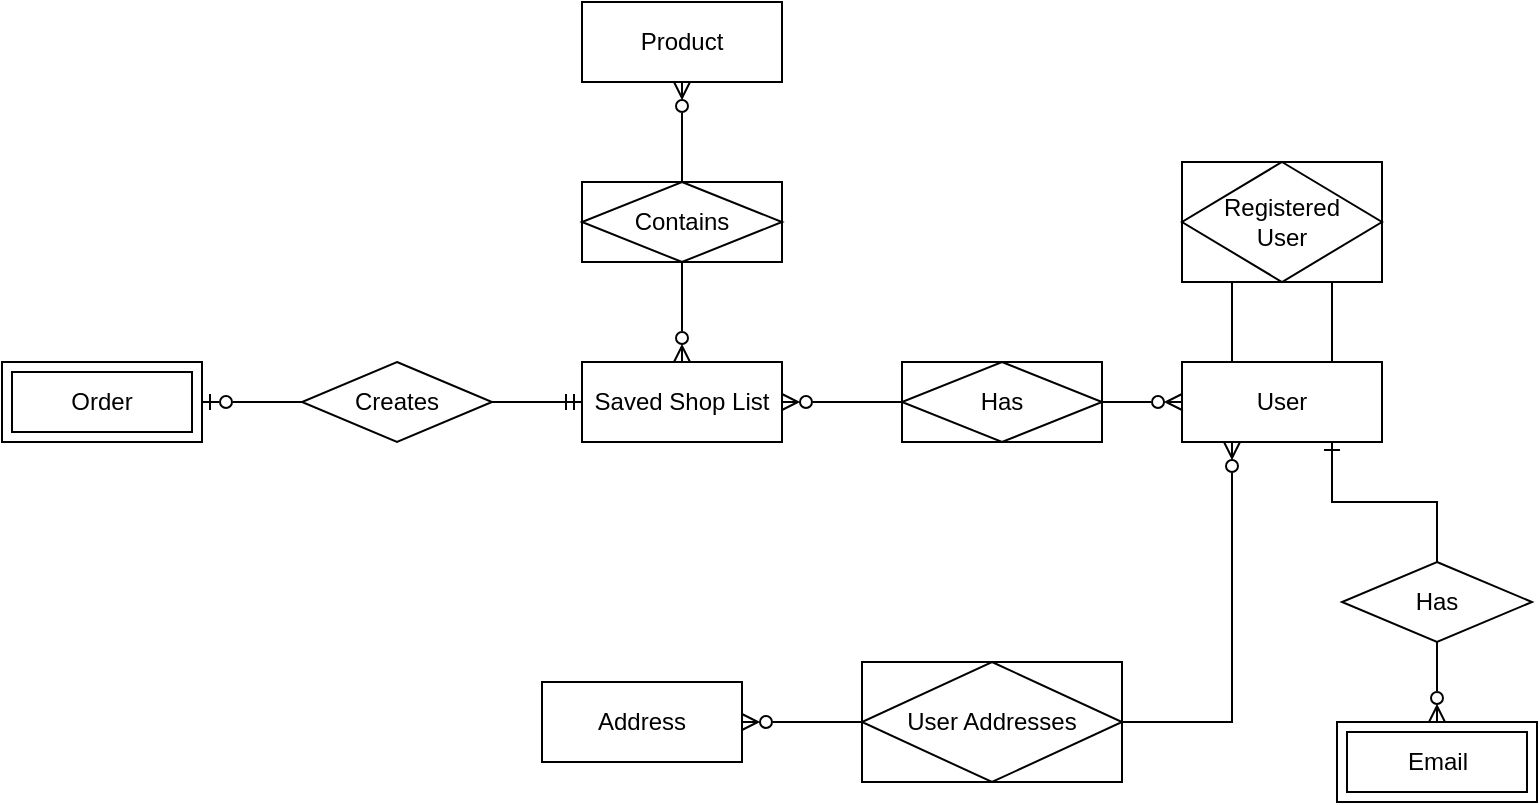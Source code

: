 <mxfile version="15.4.0" type="device"><diagram id="OLXf-MBgIyxH4YxEflwH" name="Page-1"><mxGraphModel dx="2806" dy="2097" grid="1" gridSize="10" guides="1" tooltips="1" connect="1" arrows="1" fold="1" page="1" pageScale="1" pageWidth="850" pageHeight="1100" math="0" shadow="0"><root><mxCell id="0"/><mxCell id="1" parent="0"/><mxCell id="PNH1BOxR8JIJkxFijLua-1" value="User" style="whiteSpace=wrap;html=1;align=center;" vertex="1" parent="1"><mxGeometry x="-420" y="-610" width="100" height="40" as="geometry"/></mxCell><mxCell id="PNH1BOxR8JIJkxFijLua-4" style="edgeStyle=orthogonalEdgeStyle;rounded=0;orthogonalLoop=1;jettySize=auto;html=1;exitX=1;exitY=0.5;exitDx=0;exitDy=0;entryX=0;entryY=0.5;entryDx=0;entryDy=0;endArrow=ERzeroToMany;endFill=0;" edge="1" parent="1" source="PNH1BOxR8JIJkxFijLua-25" target="PNH1BOxR8JIJkxFijLua-1"><mxGeometry relative="1" as="geometry"><mxPoint x="-470" y="-590" as="sourcePoint"/></mxGeometry></mxCell><mxCell id="PNH1BOxR8JIJkxFijLua-5" style="edgeStyle=orthogonalEdgeStyle;rounded=0;orthogonalLoop=1;jettySize=auto;html=1;exitX=0;exitY=0.5;exitDx=0;exitDy=0;entryX=1;entryY=0.5;entryDx=0;entryDy=0;endArrow=ERzeroToMany;endFill=0;" edge="1" parent="1" source="PNH1BOxR8JIJkxFijLua-25" target="PNH1BOxR8JIJkxFijLua-24"><mxGeometry relative="1" as="geometry"><mxPoint x="-560" y="-590" as="sourcePoint"/><mxPoint x="-620" y="-590" as="targetPoint"/></mxGeometry></mxCell><mxCell id="PNH1BOxR8JIJkxFijLua-6" value="Product" style="whiteSpace=wrap;html=1;align=center;shadow=0;strokeColor=default;" vertex="1" parent="1"><mxGeometry x="-720" y="-790" width="100" height="40" as="geometry"/></mxCell><mxCell id="PNH1BOxR8JIJkxFijLua-8" style="edgeStyle=orthogonalEdgeStyle;rounded=0;orthogonalLoop=1;jettySize=auto;html=1;exitX=0.5;exitY=1;exitDx=0;exitDy=0;entryX=0.5;entryY=0;entryDx=0;entryDy=0;endArrow=ERzeroToMany;endFill=0;" edge="1" parent="1" source="PNH1BOxR8JIJkxFijLua-10" target="PNH1BOxR8JIJkxFijLua-24"><mxGeometry relative="1" as="geometry"><mxPoint x="-670" y="-670" as="sourcePoint"/><mxPoint x="-670" y="-610" as="targetPoint"/></mxGeometry></mxCell><mxCell id="PNH1BOxR8JIJkxFijLua-9" style="edgeStyle=orthogonalEdgeStyle;rounded=0;orthogonalLoop=1;jettySize=auto;html=1;exitX=0.5;exitY=0;exitDx=0;exitDy=0;entryX=0.5;entryY=1;entryDx=0;entryDy=0;endArrow=ERzeroToMany;endFill=0;" edge="1" parent="1" source="PNH1BOxR8JIJkxFijLua-10" target="PNH1BOxR8JIJkxFijLua-6"><mxGeometry relative="1" as="geometry"><mxPoint x="-670" y="-710" as="sourcePoint"/></mxGeometry></mxCell><mxCell id="PNH1BOxR8JIJkxFijLua-10" value="Contains" style="shape=associativeEntity;whiteSpace=wrap;html=1;align=center;shadow=0;strokeColor=default;" vertex="1" parent="1"><mxGeometry x="-720" y="-700" width="100" height="40" as="geometry"/></mxCell><mxCell id="PNH1BOxR8JIJkxFijLua-11" value="Address" style="whiteSpace=wrap;html=1;align=center;" vertex="1" parent="1"><mxGeometry x="-740" y="-450" width="100" height="40" as="geometry"/></mxCell><mxCell id="PNH1BOxR8JIJkxFijLua-13" style="edgeStyle=orthogonalEdgeStyle;rounded=0;orthogonalLoop=1;jettySize=auto;html=1;exitX=1;exitY=0.5;exitDx=0;exitDy=0;entryX=0.25;entryY=1;entryDx=0;entryDy=0;endArrow=ERzeroToMany;endFill=0;" edge="1" parent="1" source="PNH1BOxR8JIJkxFijLua-12" target="PNH1BOxR8JIJkxFijLua-1"><mxGeometry relative="1" as="geometry"/></mxCell><mxCell id="PNH1BOxR8JIJkxFijLua-14" style="edgeStyle=orthogonalEdgeStyle;rounded=0;orthogonalLoop=1;jettySize=auto;html=1;exitX=0;exitY=0.5;exitDx=0;exitDy=0;entryX=1;entryY=0.5;entryDx=0;entryDy=0;endArrow=ERzeroToMany;endFill=0;" edge="1" parent="1" source="PNH1BOxR8JIJkxFijLua-12" target="PNH1BOxR8JIJkxFijLua-11"><mxGeometry relative="1" as="geometry"/></mxCell><mxCell id="PNH1BOxR8JIJkxFijLua-12" value="User Addresses" style="shape=associativeEntity;whiteSpace=wrap;html=1;align=center;shadow=0;strokeColor=default;" vertex="1" parent="1"><mxGeometry x="-580" y="-460" width="130" height="60" as="geometry"/></mxCell><mxCell id="PNH1BOxR8JIJkxFijLua-24" value="Saved Shop List" style="whiteSpace=wrap;html=1;align=center;shadow=0;strokeColor=default;" vertex="1" parent="1"><mxGeometry x="-720" y="-610" width="100" height="40" as="geometry"/></mxCell><mxCell id="PNH1BOxR8JIJkxFijLua-25" value="Has" style="shape=associativeEntity;whiteSpace=wrap;html=1;align=center;shadow=0;strokeColor=default;" vertex="1" parent="1"><mxGeometry x="-560" y="-610" width="100" height="40" as="geometry"/></mxCell><mxCell id="PNH1BOxR8JIJkxFijLua-32" style="edgeStyle=orthogonalEdgeStyle;rounded=0;orthogonalLoop=1;jettySize=auto;html=1;exitX=0.25;exitY=1;exitDx=0;exitDy=0;entryX=0.25;entryY=0;entryDx=0;entryDy=0;endArrow=none;endFill=0;" edge="1" parent="1" source="PNH1BOxR8JIJkxFijLua-31" target="PNH1BOxR8JIJkxFijLua-1"><mxGeometry relative="1" as="geometry"/></mxCell><mxCell id="PNH1BOxR8JIJkxFijLua-33" style="edgeStyle=orthogonalEdgeStyle;rounded=0;orthogonalLoop=1;jettySize=auto;html=1;exitX=0.75;exitY=1;exitDx=0;exitDy=0;entryX=0.75;entryY=0;entryDx=0;entryDy=0;endArrow=none;endFill=0;" edge="1" parent="1" source="PNH1BOxR8JIJkxFijLua-31" target="PNH1BOxR8JIJkxFijLua-1"><mxGeometry relative="1" as="geometry"/></mxCell><mxCell id="PNH1BOxR8JIJkxFijLua-31" value="Registered&lt;br&gt;User" style="shape=associativeEntity;whiteSpace=wrap;html=1;align=center;shadow=0;strokeColor=default;" vertex="1" parent="1"><mxGeometry x="-420" y="-710" width="100" height="60" as="geometry"/></mxCell><mxCell id="PNH1BOxR8JIJkxFijLua-36" style="edgeStyle=orthogonalEdgeStyle;rounded=0;orthogonalLoop=1;jettySize=auto;html=1;entryX=0.5;entryY=0;entryDx=0;entryDy=0;endArrow=ERzeroToMany;endFill=0;" edge="1" parent="1" source="PNH1BOxR8JIJkxFijLua-34" target="PNH1BOxR8JIJkxFijLua-38"><mxGeometry relative="1" as="geometry"><mxPoint x="-255" y="-310" as="targetPoint"/></mxGeometry></mxCell><mxCell id="PNH1BOxR8JIJkxFijLua-37" style="edgeStyle=orthogonalEdgeStyle;rounded=0;orthogonalLoop=1;jettySize=auto;html=1;entryX=0.75;entryY=1;entryDx=0;entryDy=0;endArrow=ERone;endFill=0;" edge="1" parent="1" source="PNH1BOxR8JIJkxFijLua-34" target="PNH1BOxR8JIJkxFijLua-1"><mxGeometry relative="1" as="geometry"/></mxCell><mxCell id="PNH1BOxR8JIJkxFijLua-34" value="Has" style="shape=rhombus;perimeter=rhombusPerimeter;whiteSpace=wrap;html=1;align=center;shadow=0;strokeColor=default;" vertex="1" parent="1"><mxGeometry x="-340" y="-510" width="95" height="40" as="geometry"/></mxCell><mxCell id="PNH1BOxR8JIJkxFijLua-38" value="Email" style="shape=ext;margin=3;double=1;whiteSpace=wrap;html=1;align=center;shadow=0;strokeColor=default;" vertex="1" parent="1"><mxGeometry x="-342.5" y="-430" width="100" height="40" as="geometry"/></mxCell><mxCell id="PNH1BOxR8JIJkxFijLua-40" value="Order" style="shape=ext;margin=3;double=1;whiteSpace=wrap;html=1;align=center;shadow=0;strokeColor=default;" vertex="1" parent="1"><mxGeometry x="-1010" y="-610" width="100" height="40" as="geometry"/></mxCell><mxCell id="PNH1BOxR8JIJkxFijLua-42" style="edgeStyle=orthogonalEdgeStyle;rounded=0;orthogonalLoop=1;jettySize=auto;html=1;entryX=0;entryY=0.5;entryDx=0;entryDy=0;endArrow=ERmandOne;endFill=0;" edge="1" parent="1" source="PNH1BOxR8JIJkxFijLua-41" target="PNH1BOxR8JIJkxFijLua-24"><mxGeometry relative="1" as="geometry"/></mxCell><mxCell id="PNH1BOxR8JIJkxFijLua-43" style="edgeStyle=orthogonalEdgeStyle;rounded=0;orthogonalLoop=1;jettySize=auto;html=1;entryX=1;entryY=0.5;entryDx=0;entryDy=0;endArrow=ERzeroToOne;endFill=0;" edge="1" parent="1" source="PNH1BOxR8JIJkxFijLua-41" target="PNH1BOxR8JIJkxFijLua-40"><mxGeometry relative="1" as="geometry"/></mxCell><mxCell id="PNH1BOxR8JIJkxFijLua-41" value="Creates" style="shape=rhombus;perimeter=rhombusPerimeter;whiteSpace=wrap;html=1;align=center;shadow=0;strokeColor=default;" vertex="1" parent="1"><mxGeometry x="-860" y="-610" width="95" height="40" as="geometry"/></mxCell></root></mxGraphModel></diagram></mxfile>